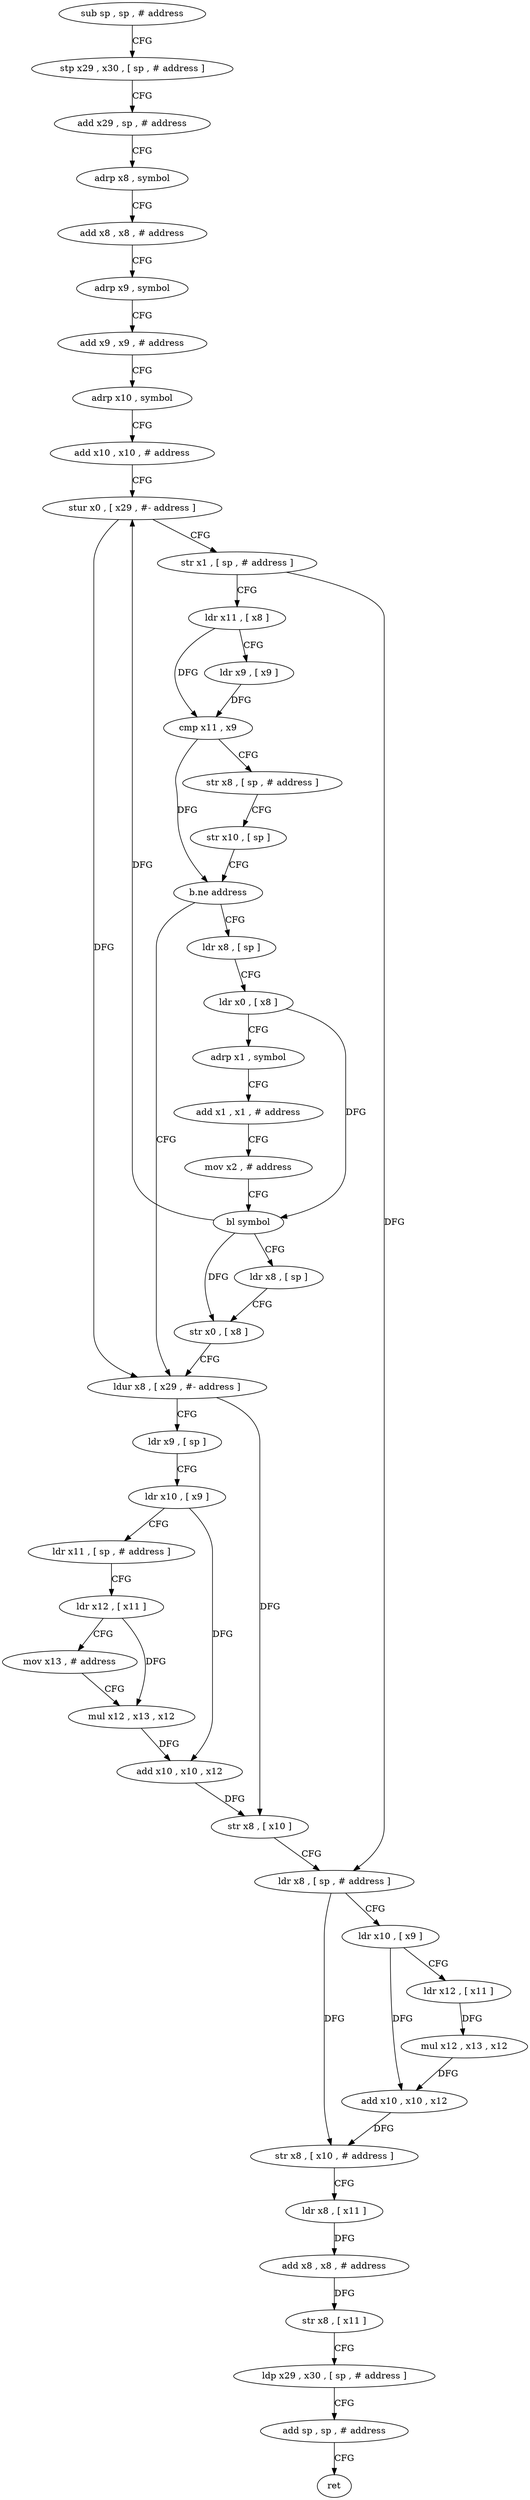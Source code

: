 digraph "func" {
"4207616" [label = "sub sp , sp , # address" ]
"4207620" [label = "stp x29 , x30 , [ sp , # address ]" ]
"4207624" [label = "add x29 , sp , # address" ]
"4207628" [label = "adrp x8 , symbol" ]
"4207632" [label = "add x8 , x8 , # address" ]
"4207636" [label = "adrp x9 , symbol" ]
"4207640" [label = "add x9 , x9 , # address" ]
"4207644" [label = "adrp x10 , symbol" ]
"4207648" [label = "add x10 , x10 , # address" ]
"4207652" [label = "stur x0 , [ x29 , #- address ]" ]
"4207656" [label = "str x1 , [ sp , # address ]" ]
"4207660" [label = "ldr x11 , [ x8 ]" ]
"4207664" [label = "ldr x9 , [ x9 ]" ]
"4207668" [label = "cmp x11 , x9" ]
"4207672" [label = "str x8 , [ sp , # address ]" ]
"4207676" [label = "str x10 , [ sp ]" ]
"4207680" [label = "b.ne address" ]
"4207716" [label = "ldur x8 , [ x29 , #- address ]" ]
"4207684" [label = "ldr x8 , [ sp ]" ]
"4207720" [label = "ldr x9 , [ sp ]" ]
"4207724" [label = "ldr x10 , [ x9 ]" ]
"4207728" [label = "ldr x11 , [ sp , # address ]" ]
"4207732" [label = "ldr x12 , [ x11 ]" ]
"4207736" [label = "mov x13 , # address" ]
"4207740" [label = "mul x12 , x13 , x12" ]
"4207744" [label = "add x10 , x10 , x12" ]
"4207748" [label = "str x8 , [ x10 ]" ]
"4207752" [label = "ldr x8 , [ sp , # address ]" ]
"4207756" [label = "ldr x10 , [ x9 ]" ]
"4207760" [label = "ldr x12 , [ x11 ]" ]
"4207764" [label = "mul x12 , x13 , x12" ]
"4207768" [label = "add x10 , x10 , x12" ]
"4207772" [label = "str x8 , [ x10 , # address ]" ]
"4207776" [label = "ldr x8 , [ x11 ]" ]
"4207780" [label = "add x8 , x8 , # address" ]
"4207784" [label = "str x8 , [ x11 ]" ]
"4207788" [label = "ldp x29 , x30 , [ sp , # address ]" ]
"4207792" [label = "add sp , sp , # address" ]
"4207796" [label = "ret" ]
"4207688" [label = "ldr x0 , [ x8 ]" ]
"4207692" [label = "adrp x1 , symbol" ]
"4207696" [label = "add x1 , x1 , # address" ]
"4207700" [label = "mov x2 , # address" ]
"4207704" [label = "bl symbol" ]
"4207708" [label = "ldr x8 , [ sp ]" ]
"4207712" [label = "str x0 , [ x8 ]" ]
"4207616" -> "4207620" [ label = "CFG" ]
"4207620" -> "4207624" [ label = "CFG" ]
"4207624" -> "4207628" [ label = "CFG" ]
"4207628" -> "4207632" [ label = "CFG" ]
"4207632" -> "4207636" [ label = "CFG" ]
"4207636" -> "4207640" [ label = "CFG" ]
"4207640" -> "4207644" [ label = "CFG" ]
"4207644" -> "4207648" [ label = "CFG" ]
"4207648" -> "4207652" [ label = "CFG" ]
"4207652" -> "4207656" [ label = "CFG" ]
"4207652" -> "4207716" [ label = "DFG" ]
"4207656" -> "4207660" [ label = "CFG" ]
"4207656" -> "4207752" [ label = "DFG" ]
"4207660" -> "4207664" [ label = "CFG" ]
"4207660" -> "4207668" [ label = "DFG" ]
"4207664" -> "4207668" [ label = "DFG" ]
"4207668" -> "4207672" [ label = "CFG" ]
"4207668" -> "4207680" [ label = "DFG" ]
"4207672" -> "4207676" [ label = "CFG" ]
"4207676" -> "4207680" [ label = "CFG" ]
"4207680" -> "4207716" [ label = "CFG" ]
"4207680" -> "4207684" [ label = "CFG" ]
"4207716" -> "4207720" [ label = "CFG" ]
"4207716" -> "4207748" [ label = "DFG" ]
"4207684" -> "4207688" [ label = "CFG" ]
"4207720" -> "4207724" [ label = "CFG" ]
"4207724" -> "4207728" [ label = "CFG" ]
"4207724" -> "4207744" [ label = "DFG" ]
"4207728" -> "4207732" [ label = "CFG" ]
"4207732" -> "4207736" [ label = "CFG" ]
"4207732" -> "4207740" [ label = "DFG" ]
"4207736" -> "4207740" [ label = "CFG" ]
"4207740" -> "4207744" [ label = "DFG" ]
"4207744" -> "4207748" [ label = "DFG" ]
"4207748" -> "4207752" [ label = "CFG" ]
"4207752" -> "4207756" [ label = "CFG" ]
"4207752" -> "4207772" [ label = "DFG" ]
"4207756" -> "4207760" [ label = "CFG" ]
"4207756" -> "4207768" [ label = "DFG" ]
"4207760" -> "4207764" [ label = "DFG" ]
"4207764" -> "4207768" [ label = "DFG" ]
"4207768" -> "4207772" [ label = "DFG" ]
"4207772" -> "4207776" [ label = "CFG" ]
"4207776" -> "4207780" [ label = "DFG" ]
"4207780" -> "4207784" [ label = "DFG" ]
"4207784" -> "4207788" [ label = "CFG" ]
"4207788" -> "4207792" [ label = "CFG" ]
"4207792" -> "4207796" [ label = "CFG" ]
"4207688" -> "4207692" [ label = "CFG" ]
"4207688" -> "4207704" [ label = "DFG" ]
"4207692" -> "4207696" [ label = "CFG" ]
"4207696" -> "4207700" [ label = "CFG" ]
"4207700" -> "4207704" [ label = "CFG" ]
"4207704" -> "4207708" [ label = "CFG" ]
"4207704" -> "4207652" [ label = "DFG" ]
"4207704" -> "4207712" [ label = "DFG" ]
"4207708" -> "4207712" [ label = "CFG" ]
"4207712" -> "4207716" [ label = "CFG" ]
}
